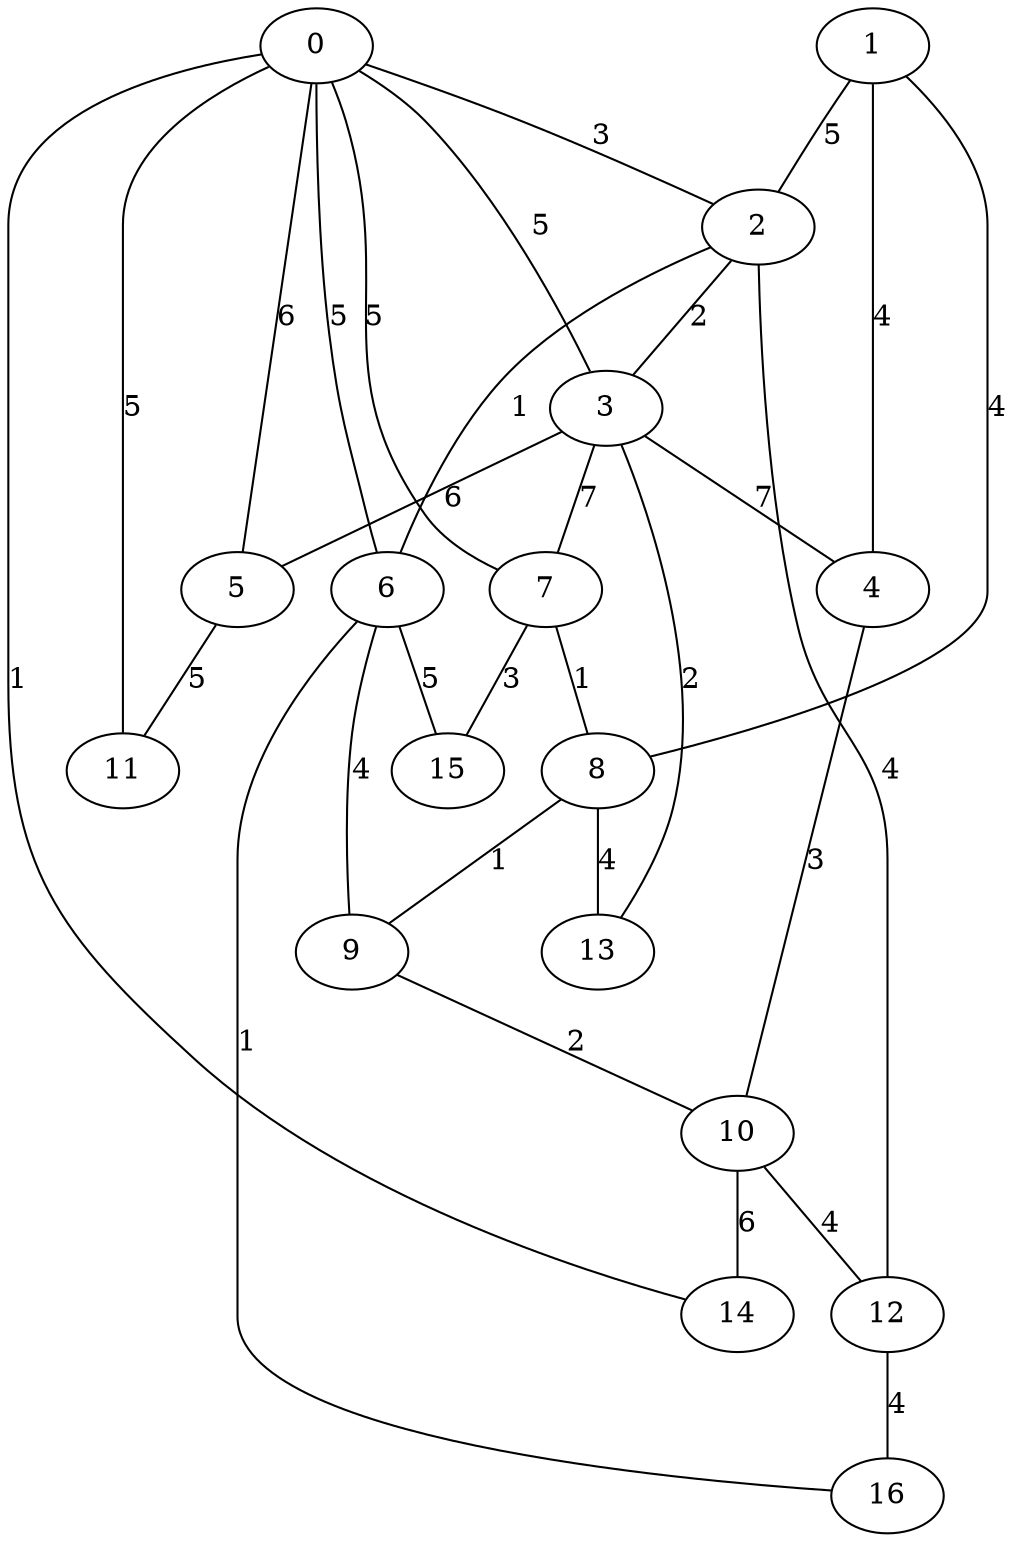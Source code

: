 graph g {
  0 [ habit = 4, size = 489, x = 4, y = 4 ]
  1 [ base = 2, habit = 3, size = 449, x = 6, y = 3 ]
  2 [ habit = 4, size = 493, x = 6, y = 5 ]
  3 [ habit = 1, size = 452, x = 4, y = 6 ]
  4 [ habit = 9, size = 90, x = 6, y = 1 ]
  5 [ habit = 8, size = 500, x = 1, y = 5 ]
  6 [ habit = 3, size = 308, x = 8, y = 7 ]
  7 [ habit = 5, size = 53, x = 5, y = 8 ]
  8 [ habit = 6, size = 68, x = 6, y = 7 ]
  9 [ habit = 3, size = 390, x = 8, y = 5 ]
  10 [ habit = 1, size = 425, x = 8, y = 2 ]
  11 [ habit = 5, size = 338, x = 1, y = 3 ]
  12 [ habit = 8, size = 126, x = 10, y = 4 ]
  13 [ habit = 7, size = 207, x = 3, y = 8 ]
  14 [ base = 1, habit = 1, size = 435, x = 4, y = 2 ]
  15 [ habit = 9, size = 175, x = 7, y = 10 ]
  16 [ habit = 8, size = 88, x = 10, y = 7 ]

  0 -- 2 [ label = 3, weight = 3 ]
  0 -- 3 [ label = 5, weight = 5 ]
  0 -- 5 [ label = 6, weight = 6 ]
  0 -- 6 [ label = 5, weight = 5 ]
  0 -- 7 [ label = 5, weight = 5 ]
  0 -- 11 [ label = 5, weight = 5 ]
  0 -- 14 [ label = 1, weight = 1 ]
  1 -- 2 [ label = 5, weight = 5 ]
  1 -- 4 [ label = 4, weight = 4 ]
  1 -- 8 [ label = 4, weight = 4 ]
  2 -- 6 [ label = 1, weight = 1 ]
  2 -- 3 [ label = 2, weight = 2 ]
  2 -- 12 [ label = 4, weight = 4 ]
  3 -- 5 [ label = 6, weight = 6 ]
  3 -- 7 [ label = 7, weight = 7 ]
  3 -- 4 [ label = 7, weight = 7 ]
  3 -- 13 [ label = 2, weight = 2 ]
  4 -- 10 [ label = 3, weight = 3 ]
  5 -- 11 [ label = 5, weight = 5 ]
  6 -- 15 [ label = 5, weight = 5 ]
  6 -- 16 [ label = 1, weight = 1 ]
  6 -- 9 [ label = 4, weight = 4 ]
  7 -- 15 [ label = 3, weight = 3 ]
  7 -- 8 [ label = 1, weight = 1 ]
  8 -- 13 [ label = 4, weight = 4 ]
  8 -- 9 [ label = 1, weight = 1 ]
  9 -- 10 [ label = 2, weight = 2 ]
  10 -- 14 [ label = 6, weight = 6 ]
  10 -- 12 [ label = 4, weight = 4 ]
  12 -- 16 [ label = 4, weight = 4 ]
}
